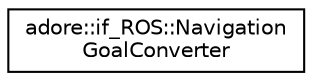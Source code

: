 digraph "Graphical Class Hierarchy"
{
 // LATEX_PDF_SIZE
  edge [fontname="Helvetica",fontsize="10",labelfontname="Helvetica",labelfontsize="10"];
  node [fontname="Helvetica",fontsize="10",shape=record];
  rankdir="LR";
  Node0 [label="adore::if_ROS::Navigation\lGoalConverter",height=0.2,width=0.4,color="black", fillcolor="white", style="filled",URL="$structadore_1_1if__ROS_1_1NavigationGoalConverter.html",tooltip=" "];
}
